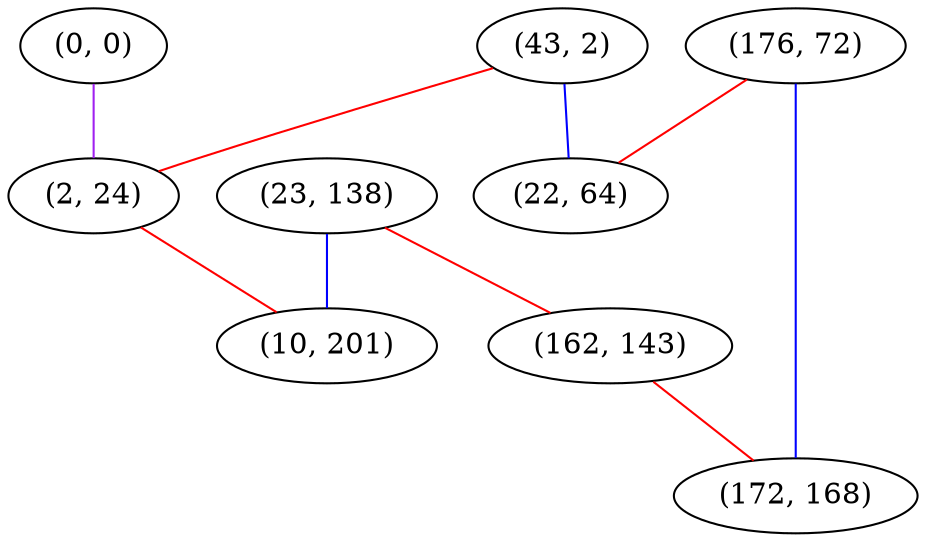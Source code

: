 graph "" {
"(0, 0)";
"(23, 138)";
"(43, 2)";
"(176, 72)";
"(162, 143)";
"(2, 24)";
"(22, 64)";
"(10, 201)";
"(172, 168)";
"(0, 0)" -- "(2, 24)"  [color=purple, key=0, weight=4];
"(23, 138)" -- "(162, 143)"  [color=red, key=0, weight=1];
"(23, 138)" -- "(10, 201)"  [color=blue, key=0, weight=3];
"(43, 2)" -- "(2, 24)"  [color=red, key=0, weight=1];
"(43, 2)" -- "(22, 64)"  [color=blue, key=0, weight=3];
"(176, 72)" -- "(22, 64)"  [color=red, key=0, weight=1];
"(176, 72)" -- "(172, 168)"  [color=blue, key=0, weight=3];
"(162, 143)" -- "(172, 168)"  [color=red, key=0, weight=1];
"(2, 24)" -- "(10, 201)"  [color=red, key=0, weight=1];
}
